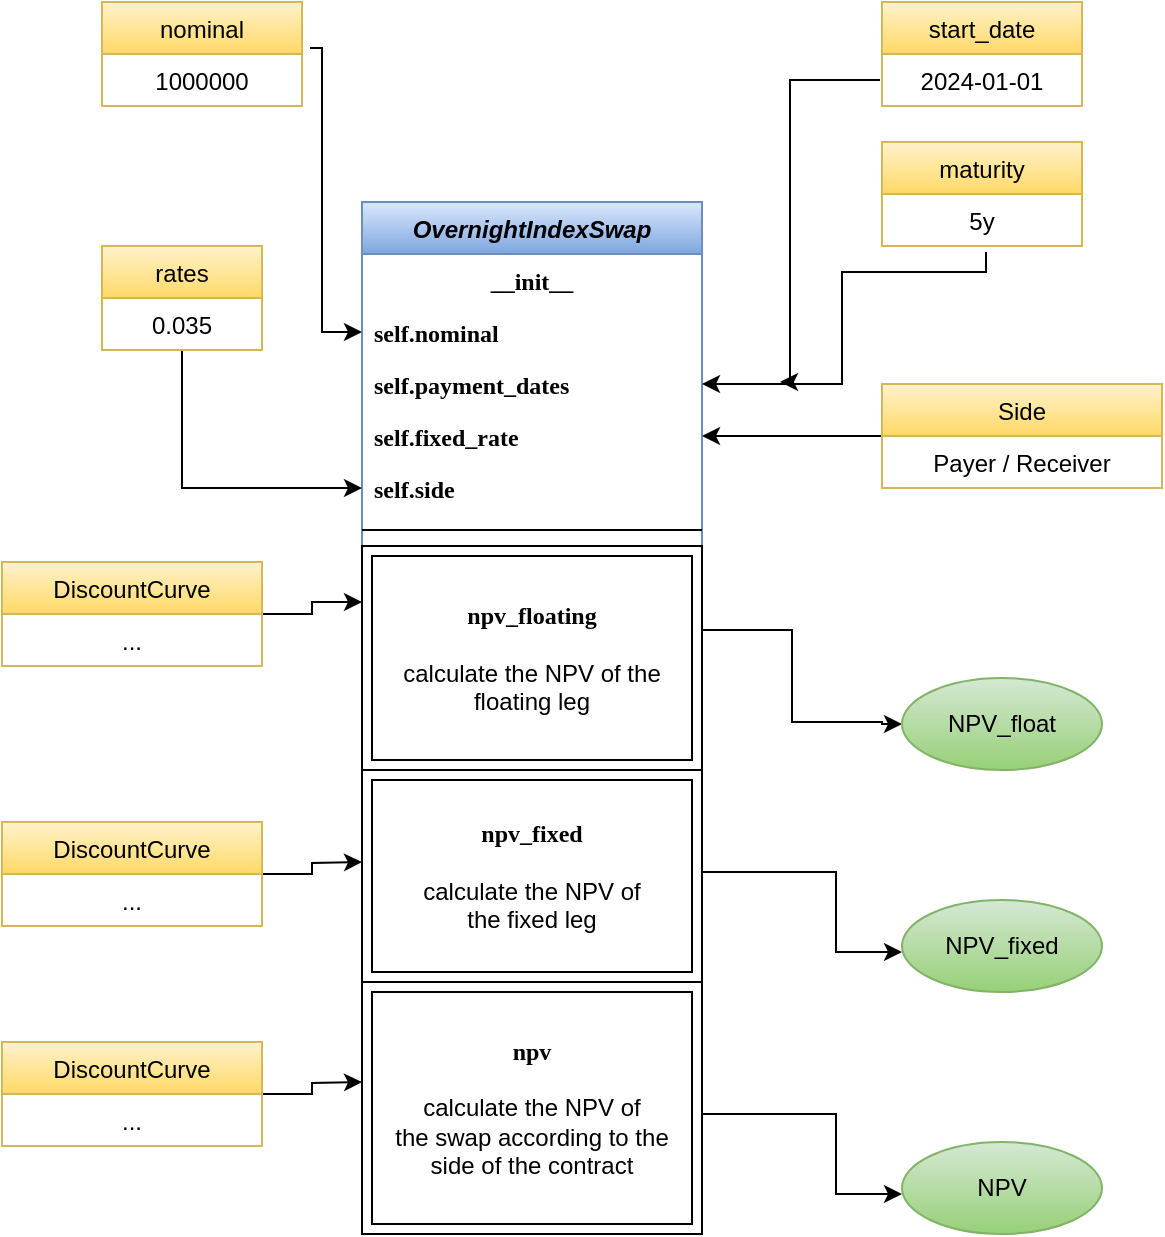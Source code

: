 <mxfile version="24.7.6">
  <diagram id="C5RBs43oDa-KdzZeNtuy" name="Page-1">
    <mxGraphModel dx="880" dy="434" grid="1" gridSize="10" guides="1" tooltips="1" connect="1" arrows="1" fold="1" page="1" pageScale="1" pageWidth="827" pageHeight="1169" math="0" shadow="0">
      <root>
        <mxCell id="WIyWlLk6GJQsqaUBKTNV-0" />
        <mxCell id="WIyWlLk6GJQsqaUBKTNV-1" parent="WIyWlLk6GJQsqaUBKTNV-0" />
        <mxCell id="zkfFHV4jXpPFQw0GAbJ--0" value="OvernightIndexSwap" style="swimlane;fontStyle=3;align=center;verticalAlign=top;childLayout=stackLayout;horizontal=1;startSize=26;horizontalStack=0;resizeParent=1;resizeLast=0;collapsible=1;marginBottom=0;rounded=0;shadow=0;strokeWidth=1;fillColor=#dae8fc;strokeColor=#6c8ebf;gradientColor=#7ea6e0;" parent="WIyWlLk6GJQsqaUBKTNV-1" vertex="1">
          <mxGeometry x="210" y="120" width="170" height="516" as="geometry">
            <mxRectangle x="220" y="120" width="160" height="26" as="alternateBounds" />
          </mxGeometry>
        </mxCell>
        <mxCell id="zkfFHV4jXpPFQw0GAbJ--1" value="__init__" style="text;align=center;verticalAlign=top;spacingLeft=4;spacingRight=4;overflow=hidden;rotatable=0;points=[[0,0.5],[1,0.5]];portConstraint=eastwest;fontFamily=Lucida Console;fontStyle=1" parent="zkfFHV4jXpPFQw0GAbJ--0" vertex="1">
          <mxGeometry y="26" width="170" height="26" as="geometry" />
        </mxCell>
        <mxCell id="V035PnQ6MfVOjCkPTKTB-33" value="self.nominal" style="text;align=left;verticalAlign=top;spacingLeft=4;spacingRight=4;overflow=hidden;rotatable=0;points=[[0,0.5],[1,0.5]];portConstraint=eastwest;fontFamily=Lucida Console;fontStyle=1" parent="zkfFHV4jXpPFQw0GAbJ--0" vertex="1">
          <mxGeometry y="52" width="170" height="26" as="geometry" />
        </mxCell>
        <mxCell id="zkfFHV4jXpPFQw0GAbJ--2" value="self.payment_dates" style="text;align=left;verticalAlign=top;spacingLeft=4;spacingRight=4;overflow=hidden;rotatable=0;points=[[0,0.5],[1,0.5]];portConstraint=eastwest;rounded=0;shadow=0;html=0;fontStyle=1;fontFamily=Lucida Console;" parent="zkfFHV4jXpPFQw0GAbJ--0" vertex="1">
          <mxGeometry y="78" width="170" height="26" as="geometry" />
        </mxCell>
        <mxCell id="zkfFHV4jXpPFQw0GAbJ--3" value="self.fixed_rate" style="text;align=left;verticalAlign=top;spacingLeft=4;spacingRight=4;overflow=hidden;rotatable=0;points=[[0,0.5],[1,0.5]];portConstraint=eastwest;rounded=0;shadow=0;html=0;fontStyle=1;fontFamily=Lucida Console;" parent="zkfFHV4jXpPFQw0GAbJ--0" vertex="1">
          <mxGeometry y="104" width="170" height="26" as="geometry" />
        </mxCell>
        <mxCell id="V035PnQ6MfVOjCkPTKTB-19" value="self.side" style="text;align=left;verticalAlign=top;spacingLeft=4;spacingRight=4;overflow=hidden;rotatable=0;points=[[0,0.5],[1,0.5]];portConstraint=eastwest;rounded=0;shadow=0;html=0;fontStyle=1;fontFamily=Lucida Console;" parent="zkfFHV4jXpPFQw0GAbJ--0" vertex="1">
          <mxGeometry y="130" width="170" height="26" as="geometry" />
        </mxCell>
        <mxCell id="zkfFHV4jXpPFQw0GAbJ--4" value="" style="line;html=1;strokeWidth=1;align=left;verticalAlign=middle;spacingTop=-1;spacingLeft=3;spacingRight=3;rotatable=0;labelPosition=right;points=[];portConstraint=eastwest;" parent="zkfFHV4jXpPFQw0GAbJ--0" vertex="1">
          <mxGeometry y="156" width="170" height="16" as="geometry" />
        </mxCell>
        <mxCell id="V035PnQ6MfVOjCkPTKTB-17" value="&lt;font face=&quot;Lucida Console&quot;&gt;&lt;b&gt;npv_floating&lt;/b&gt;&lt;/font&gt;&lt;br&gt;&lt;br&gt;&lt;font style=&quot;&quot; face=&quot;Helvetica&quot;&gt;calculate the NPV of the floating leg&lt;/font&gt;" style="shape=ext;margin=3;double=1;whiteSpace=wrap;html=1;align=center;" parent="zkfFHV4jXpPFQw0GAbJ--0" vertex="1">
          <mxGeometry y="172" width="170" height="112" as="geometry" />
        </mxCell>
        <mxCell id="V035PnQ6MfVOjCkPTKTB-18" value="&lt;b&gt;&lt;font face=&quot;Lucida Console&quot;&gt;npv_fixed&lt;/font&gt;&lt;/b&gt;&lt;br&gt;&lt;br&gt;calculate the NPV of &lt;br&gt;the fixed leg" style="shape=ext;margin=3;double=1;whiteSpace=wrap;html=1;align=center;" parent="zkfFHV4jXpPFQw0GAbJ--0" vertex="1">
          <mxGeometry y="284" width="170" height="106" as="geometry" />
        </mxCell>
        <mxCell id="6RF3zY799PMWCEtgqQsh-11" value="&lt;b&gt;&lt;font face=&quot;Lucida Console&quot;&gt;npv&lt;br&gt;&lt;/font&gt;&lt;/b&gt;&lt;br&gt;calculate the NPV of&lt;br&gt;the swap according to the side of the contract" style="shape=ext;margin=3;double=1;whiteSpace=wrap;html=1;align=center;" vertex="1" parent="zkfFHV4jXpPFQw0GAbJ--0">
          <mxGeometry y="390" width="170" height="126" as="geometry" />
        </mxCell>
        <mxCell id="zkfFHV4jXpPFQw0GAbJ--17" value="maturity" style="swimlane;fontStyle=0;align=center;verticalAlign=top;childLayout=stackLayout;horizontal=1;startSize=26;horizontalStack=0;resizeParent=1;resizeLast=0;collapsible=1;marginBottom=0;rounded=0;shadow=0;strokeWidth=1;fillColor=#fff2cc;gradientColor=#ffd966;strokeColor=#d6b656;" parent="WIyWlLk6GJQsqaUBKTNV-1" vertex="1">
          <mxGeometry x="470" y="90" width="100" height="52" as="geometry">
            <mxRectangle x="550" y="140" width="160" height="26" as="alternateBounds" />
          </mxGeometry>
        </mxCell>
        <mxCell id="zkfFHV4jXpPFQw0GAbJ--18" value="5y" style="text;align=center;verticalAlign=top;spacingLeft=4;spacingRight=4;overflow=hidden;rotatable=0;points=[[0,0.5],[1,0.5]];portConstraint=eastwest;" parent="zkfFHV4jXpPFQw0GAbJ--17" vertex="1">
          <mxGeometry y="26" width="100" height="26" as="geometry" />
        </mxCell>
        <mxCell id="V035PnQ6MfVOjCkPTKTB-15" style="edgeStyle=orthogonalEdgeStyle;rounded=0;orthogonalLoop=1;jettySize=auto;html=1;entryX=1;entryY=0.5;entryDx=0;entryDy=0;" parent="WIyWlLk6GJQsqaUBKTNV-1" source="V035PnQ6MfVOjCkPTKTB-3" target="zkfFHV4jXpPFQw0GAbJ--3" edge="1">
          <mxGeometry relative="1" as="geometry" />
        </mxCell>
        <mxCell id="V035PnQ6MfVOjCkPTKTB-3" value="Side" style="swimlane;fontStyle=0;align=center;verticalAlign=top;childLayout=stackLayout;horizontal=1;startSize=26;horizontalStack=0;resizeParent=1;resizeLast=0;collapsible=1;marginBottom=0;rounded=0;shadow=0;strokeWidth=1;fillColor=#fff2cc;gradientColor=#ffd966;strokeColor=#d6b656;" parent="WIyWlLk6GJQsqaUBKTNV-1" vertex="1">
          <mxGeometry x="470" y="211" width="140" height="52" as="geometry">
            <mxRectangle x="550" y="140" width="160" height="26" as="alternateBounds" />
          </mxGeometry>
        </mxCell>
        <mxCell id="V035PnQ6MfVOjCkPTKTB-4" value="Payer / Receiver" style="text;align=center;verticalAlign=top;spacingLeft=4;spacingRight=4;overflow=hidden;rotatable=0;points=[[0,0.5],[1,0.5]];portConstraint=eastwest;" parent="V035PnQ6MfVOjCkPTKTB-3" vertex="1">
          <mxGeometry y="26" width="140" height="26" as="geometry" />
        </mxCell>
        <mxCell id="V035PnQ6MfVOjCkPTKTB-8" value="start_date" style="swimlane;fontStyle=0;align=center;verticalAlign=top;childLayout=stackLayout;horizontal=1;startSize=26;horizontalStack=0;resizeParent=1;resizeLast=0;collapsible=1;marginBottom=0;rounded=0;shadow=0;strokeWidth=1;fillColor=#fff2cc;gradientColor=#ffd966;strokeColor=#d6b656;" parent="WIyWlLk6GJQsqaUBKTNV-1" vertex="1">
          <mxGeometry x="470" y="20" width="100" height="52" as="geometry">
            <mxRectangle x="550" y="140" width="160" height="26" as="alternateBounds" />
          </mxGeometry>
        </mxCell>
        <mxCell id="V035PnQ6MfVOjCkPTKTB-9" value="2024-01-01" style="text;align=center;verticalAlign=top;spacingLeft=4;spacingRight=4;overflow=hidden;rotatable=0;points=[[0,0.5],[1,0.5]];portConstraint=eastwest;" parent="V035PnQ6MfVOjCkPTKTB-8" vertex="1">
          <mxGeometry y="26" width="100" height="26" as="geometry" />
        </mxCell>
        <mxCell id="V035PnQ6MfVOjCkPTKTB-13" style="edgeStyle=orthogonalEdgeStyle;rounded=0;orthogonalLoop=1;jettySize=auto;html=1;exitX=0;exitY=0.5;exitDx=0;exitDy=0;" parent="WIyWlLk6GJQsqaUBKTNV-1" edge="1">
          <mxGeometry relative="1" as="geometry">
            <Array as="points">
              <mxPoint x="424" y="59" />
              <mxPoint x="424" y="210" />
            </Array>
            <mxPoint x="469" y="59" as="sourcePoint" />
            <mxPoint x="419" y="210" as="targetPoint" />
          </mxGeometry>
        </mxCell>
        <mxCell id="V035PnQ6MfVOjCkPTKTB-14" style="edgeStyle=orthogonalEdgeStyle;rounded=0;orthogonalLoop=1;jettySize=auto;html=1;exitX=0.52;exitY=1.115;exitDx=0;exitDy=0;exitPerimeter=0;entryX=1;entryY=0.5;entryDx=0;entryDy=0;" parent="WIyWlLk6GJQsqaUBKTNV-1" source="zkfFHV4jXpPFQw0GAbJ--18" target="zkfFHV4jXpPFQw0GAbJ--2" edge="1">
          <mxGeometry relative="1" as="geometry">
            <Array as="points">
              <mxPoint x="522" y="155" />
              <mxPoint x="450" y="155" />
              <mxPoint x="450" y="211" />
            </Array>
            <mxPoint x="550" y="155" as="sourcePoint" />
            <mxPoint x="430" y="211" as="targetPoint" />
          </mxGeometry>
        </mxCell>
        <mxCell id="V035PnQ6MfVOjCkPTKTB-23" style="edgeStyle=orthogonalEdgeStyle;rounded=0;orthogonalLoop=1;jettySize=auto;html=1;entryX=0;entryY=0.25;entryDx=0;entryDy=0;" parent="WIyWlLk6GJQsqaUBKTNV-1" source="V035PnQ6MfVOjCkPTKTB-21" target="V035PnQ6MfVOjCkPTKTB-17" edge="1">
          <mxGeometry relative="1" as="geometry" />
        </mxCell>
        <mxCell id="V035PnQ6MfVOjCkPTKTB-21" value="DiscountCurve" style="swimlane;fontStyle=0;align=center;verticalAlign=top;childLayout=stackLayout;horizontal=1;startSize=26;horizontalStack=0;resizeParent=1;resizeLast=0;collapsible=1;marginBottom=0;rounded=0;shadow=0;strokeWidth=1;fillColor=#fff2cc;gradientColor=#ffd966;strokeColor=#d6b656;" parent="WIyWlLk6GJQsqaUBKTNV-1" vertex="1">
          <mxGeometry x="30" y="300" width="130" height="52" as="geometry">
            <mxRectangle x="550" y="140" width="160" height="26" as="alternateBounds" />
          </mxGeometry>
        </mxCell>
        <mxCell id="V035PnQ6MfVOjCkPTKTB-22" value="..." style="text;align=center;verticalAlign=top;spacingLeft=4;spacingRight=4;overflow=hidden;rotatable=0;points=[[0,0.5],[1,0.5]];portConstraint=eastwest;" parent="V035PnQ6MfVOjCkPTKTB-21" vertex="1">
          <mxGeometry y="26" width="130" height="26" as="geometry" />
        </mxCell>
        <mxCell id="V035PnQ6MfVOjCkPTKTB-25" style="edgeStyle=orthogonalEdgeStyle;rounded=0;orthogonalLoop=1;jettySize=auto;html=1;entryX=0;entryY=0.5;entryDx=0;entryDy=0;" parent="WIyWlLk6GJQsqaUBKTNV-1" source="V035PnQ6MfVOjCkPTKTB-17" target="V035PnQ6MfVOjCkPTKTB-27" edge="1">
          <mxGeometry relative="1" as="geometry">
            <Array as="points">
              <mxPoint x="425" y="334" />
              <mxPoint x="425" y="380" />
              <mxPoint x="470" y="380" />
              <mxPoint x="470" y="381" />
            </Array>
            <mxPoint x="570" y="380" as="targetPoint" />
          </mxGeometry>
        </mxCell>
        <mxCell id="V035PnQ6MfVOjCkPTKTB-27" value="NPV_float" style="ellipse;whiteSpace=wrap;html=1;align=center;fillColor=#d5e8d4;gradientColor=#97d077;strokeColor=#82b366;" parent="WIyWlLk6GJQsqaUBKTNV-1" vertex="1">
          <mxGeometry x="480" y="358" width="100" height="46" as="geometry" />
        </mxCell>
        <mxCell id="V035PnQ6MfVOjCkPTKTB-28" style="edgeStyle=orthogonalEdgeStyle;rounded=0;orthogonalLoop=1;jettySize=auto;html=1;entryX=0;entryY=0.5;entryDx=0;entryDy=0;exitX=1;exitY=0.5;exitDx=0;exitDy=0;" parent="WIyWlLk6GJQsqaUBKTNV-1" edge="1">
          <mxGeometry relative="1" as="geometry">
            <mxPoint x="380" y="470" as="sourcePoint" />
            <Array as="points">
              <mxPoint x="380" y="455" />
              <mxPoint x="447" y="455" />
              <mxPoint x="447" y="495" />
            </Array>
            <mxPoint x="480" y="495" as="targetPoint" />
          </mxGeometry>
        </mxCell>
        <mxCell id="6RF3zY799PMWCEtgqQsh-7" style="edgeStyle=orthogonalEdgeStyle;rounded=0;orthogonalLoop=1;jettySize=auto;html=1;entryX=0;entryY=0.5;entryDx=0;entryDy=0;exitX=1.04;exitY=-0.115;exitDx=0;exitDy=0;exitPerimeter=0;" edge="1" parent="WIyWlLk6GJQsqaUBKTNV-1" source="6RF3zY799PMWCEtgqQsh-1" target="V035PnQ6MfVOjCkPTKTB-33">
          <mxGeometry relative="1" as="geometry">
            <Array as="points">
              <mxPoint x="190" y="43" />
              <mxPoint x="190" y="185" />
            </Array>
          </mxGeometry>
        </mxCell>
        <mxCell id="6RF3zY799PMWCEtgqQsh-0" value="nominal" style="swimlane;fontStyle=0;align=center;verticalAlign=top;childLayout=stackLayout;horizontal=1;startSize=26;horizontalStack=0;resizeParent=1;resizeLast=0;collapsible=1;marginBottom=0;rounded=0;shadow=0;strokeWidth=1;fillColor=#fff2cc;gradientColor=#ffd966;strokeColor=#d6b656;" vertex="1" parent="WIyWlLk6GJQsqaUBKTNV-1">
          <mxGeometry x="80" y="20" width="100" height="52" as="geometry">
            <mxRectangle x="550" y="140" width="160" height="26" as="alternateBounds" />
          </mxGeometry>
        </mxCell>
        <mxCell id="6RF3zY799PMWCEtgqQsh-1" value="1000000" style="text;align=center;verticalAlign=top;spacingLeft=4;spacingRight=4;overflow=hidden;rotatable=0;points=[[0,0.5],[1,0.5]];portConstraint=eastwest;" vertex="1" parent="6RF3zY799PMWCEtgqQsh-0">
          <mxGeometry y="26" width="100" height="26" as="geometry" />
        </mxCell>
        <mxCell id="6RF3zY799PMWCEtgqQsh-10" style="edgeStyle=orthogonalEdgeStyle;rounded=0;orthogonalLoop=1;jettySize=auto;html=1;entryX=0;entryY=0.5;entryDx=0;entryDy=0;" edge="1" parent="WIyWlLk6GJQsqaUBKTNV-1" source="6RF3zY799PMWCEtgqQsh-2" target="V035PnQ6MfVOjCkPTKTB-19">
          <mxGeometry relative="1" as="geometry" />
        </mxCell>
        <mxCell id="6RF3zY799PMWCEtgqQsh-2" value="rates" style="swimlane;fontStyle=0;align=center;verticalAlign=top;childLayout=stackLayout;horizontal=1;startSize=26;horizontalStack=0;resizeParent=1;resizeLast=0;collapsible=1;marginBottom=0;rounded=0;shadow=0;strokeWidth=1;fillColor=#fff2cc;gradientColor=#ffd966;strokeColor=#d6b656;" vertex="1" parent="WIyWlLk6GJQsqaUBKTNV-1">
          <mxGeometry x="80" y="142" width="80" height="52" as="geometry">
            <mxRectangle x="550" y="140" width="160" height="26" as="alternateBounds" />
          </mxGeometry>
        </mxCell>
        <mxCell id="6RF3zY799PMWCEtgqQsh-3" value="0.035" style="text;align=center;verticalAlign=top;spacingLeft=4;spacingRight=4;overflow=hidden;rotatable=0;points=[[0,0.5],[1,0.5]];portConstraint=eastwest;" vertex="1" parent="6RF3zY799PMWCEtgqQsh-2">
          <mxGeometry y="26" width="80" height="26" as="geometry" />
        </mxCell>
        <mxCell id="6RF3zY799PMWCEtgqQsh-12" style="edgeStyle=orthogonalEdgeStyle;rounded=0;orthogonalLoop=1;jettySize=auto;html=1;entryX=0;entryY=0.25;entryDx=0;entryDy=0;" edge="1" parent="WIyWlLk6GJQsqaUBKTNV-1" source="6RF3zY799PMWCEtgqQsh-13">
          <mxGeometry relative="1" as="geometry">
            <mxPoint x="210" y="450" as="targetPoint" />
          </mxGeometry>
        </mxCell>
        <mxCell id="6RF3zY799PMWCEtgqQsh-13" value="DiscountCurve" style="swimlane;fontStyle=0;align=center;verticalAlign=top;childLayout=stackLayout;horizontal=1;startSize=26;horizontalStack=0;resizeParent=1;resizeLast=0;collapsible=1;marginBottom=0;rounded=0;shadow=0;strokeWidth=1;fillColor=#fff2cc;gradientColor=#ffd966;strokeColor=#d6b656;" vertex="1" parent="WIyWlLk6GJQsqaUBKTNV-1">
          <mxGeometry x="30" y="430" width="130" height="52" as="geometry">
            <mxRectangle x="550" y="140" width="160" height="26" as="alternateBounds" />
          </mxGeometry>
        </mxCell>
        <mxCell id="6RF3zY799PMWCEtgqQsh-14" value="..." style="text;align=center;verticalAlign=top;spacingLeft=4;spacingRight=4;overflow=hidden;rotatable=0;points=[[0,0.5],[1,0.5]];portConstraint=eastwest;" vertex="1" parent="6RF3zY799PMWCEtgqQsh-13">
          <mxGeometry y="26" width="130" height="26" as="geometry" />
        </mxCell>
        <mxCell id="6RF3zY799PMWCEtgqQsh-15" style="edgeStyle=orthogonalEdgeStyle;rounded=0;orthogonalLoop=1;jettySize=auto;html=1;entryX=0;entryY=0.25;entryDx=0;entryDy=0;" edge="1" parent="WIyWlLk6GJQsqaUBKTNV-1" source="6RF3zY799PMWCEtgqQsh-16">
          <mxGeometry relative="1" as="geometry">
            <mxPoint x="210" y="560" as="targetPoint" />
          </mxGeometry>
        </mxCell>
        <mxCell id="6RF3zY799PMWCEtgqQsh-16" value="DiscountCurve" style="swimlane;fontStyle=0;align=center;verticalAlign=top;childLayout=stackLayout;horizontal=1;startSize=26;horizontalStack=0;resizeParent=1;resizeLast=0;collapsible=1;marginBottom=0;rounded=0;shadow=0;strokeWidth=1;fillColor=#fff2cc;gradientColor=#ffd966;strokeColor=#d6b656;" vertex="1" parent="WIyWlLk6GJQsqaUBKTNV-1">
          <mxGeometry x="30" y="540" width="130" height="52" as="geometry">
            <mxRectangle x="550" y="140" width="160" height="26" as="alternateBounds" />
          </mxGeometry>
        </mxCell>
        <mxCell id="6RF3zY799PMWCEtgqQsh-17" value="..." style="text;align=center;verticalAlign=top;spacingLeft=4;spacingRight=4;overflow=hidden;rotatable=0;points=[[0,0.5],[1,0.5]];portConstraint=eastwest;" vertex="1" parent="6RF3zY799PMWCEtgqQsh-16">
          <mxGeometry y="26" width="130" height="26" as="geometry" />
        </mxCell>
        <mxCell id="6RF3zY799PMWCEtgqQsh-18" value="NPV_fixed" style="ellipse;whiteSpace=wrap;html=1;align=center;fillColor=#d5e8d4;gradientColor=#97d077;strokeColor=#82b366;" vertex="1" parent="WIyWlLk6GJQsqaUBKTNV-1">
          <mxGeometry x="480" y="469" width="100" height="46" as="geometry" />
        </mxCell>
        <mxCell id="6RF3zY799PMWCEtgqQsh-19" style="edgeStyle=orthogonalEdgeStyle;rounded=0;orthogonalLoop=1;jettySize=auto;html=1;entryX=0;entryY=0.5;entryDx=0;entryDy=0;exitX=1;exitY=0.5;exitDx=0;exitDy=0;" edge="1" parent="WIyWlLk6GJQsqaUBKTNV-1">
          <mxGeometry relative="1" as="geometry">
            <mxPoint x="380" y="591" as="sourcePoint" />
            <Array as="points">
              <mxPoint x="380" y="576" />
              <mxPoint x="447" y="576" />
              <mxPoint x="447" y="616" />
            </Array>
            <mxPoint x="480" y="616" as="targetPoint" />
          </mxGeometry>
        </mxCell>
        <mxCell id="6RF3zY799PMWCEtgqQsh-20" value="NPV" style="ellipse;whiteSpace=wrap;html=1;align=center;fillColor=#d5e8d4;gradientColor=#97d077;strokeColor=#82b366;" vertex="1" parent="WIyWlLk6GJQsqaUBKTNV-1">
          <mxGeometry x="480" y="590" width="100" height="46" as="geometry" />
        </mxCell>
      </root>
    </mxGraphModel>
  </diagram>
</mxfile>
